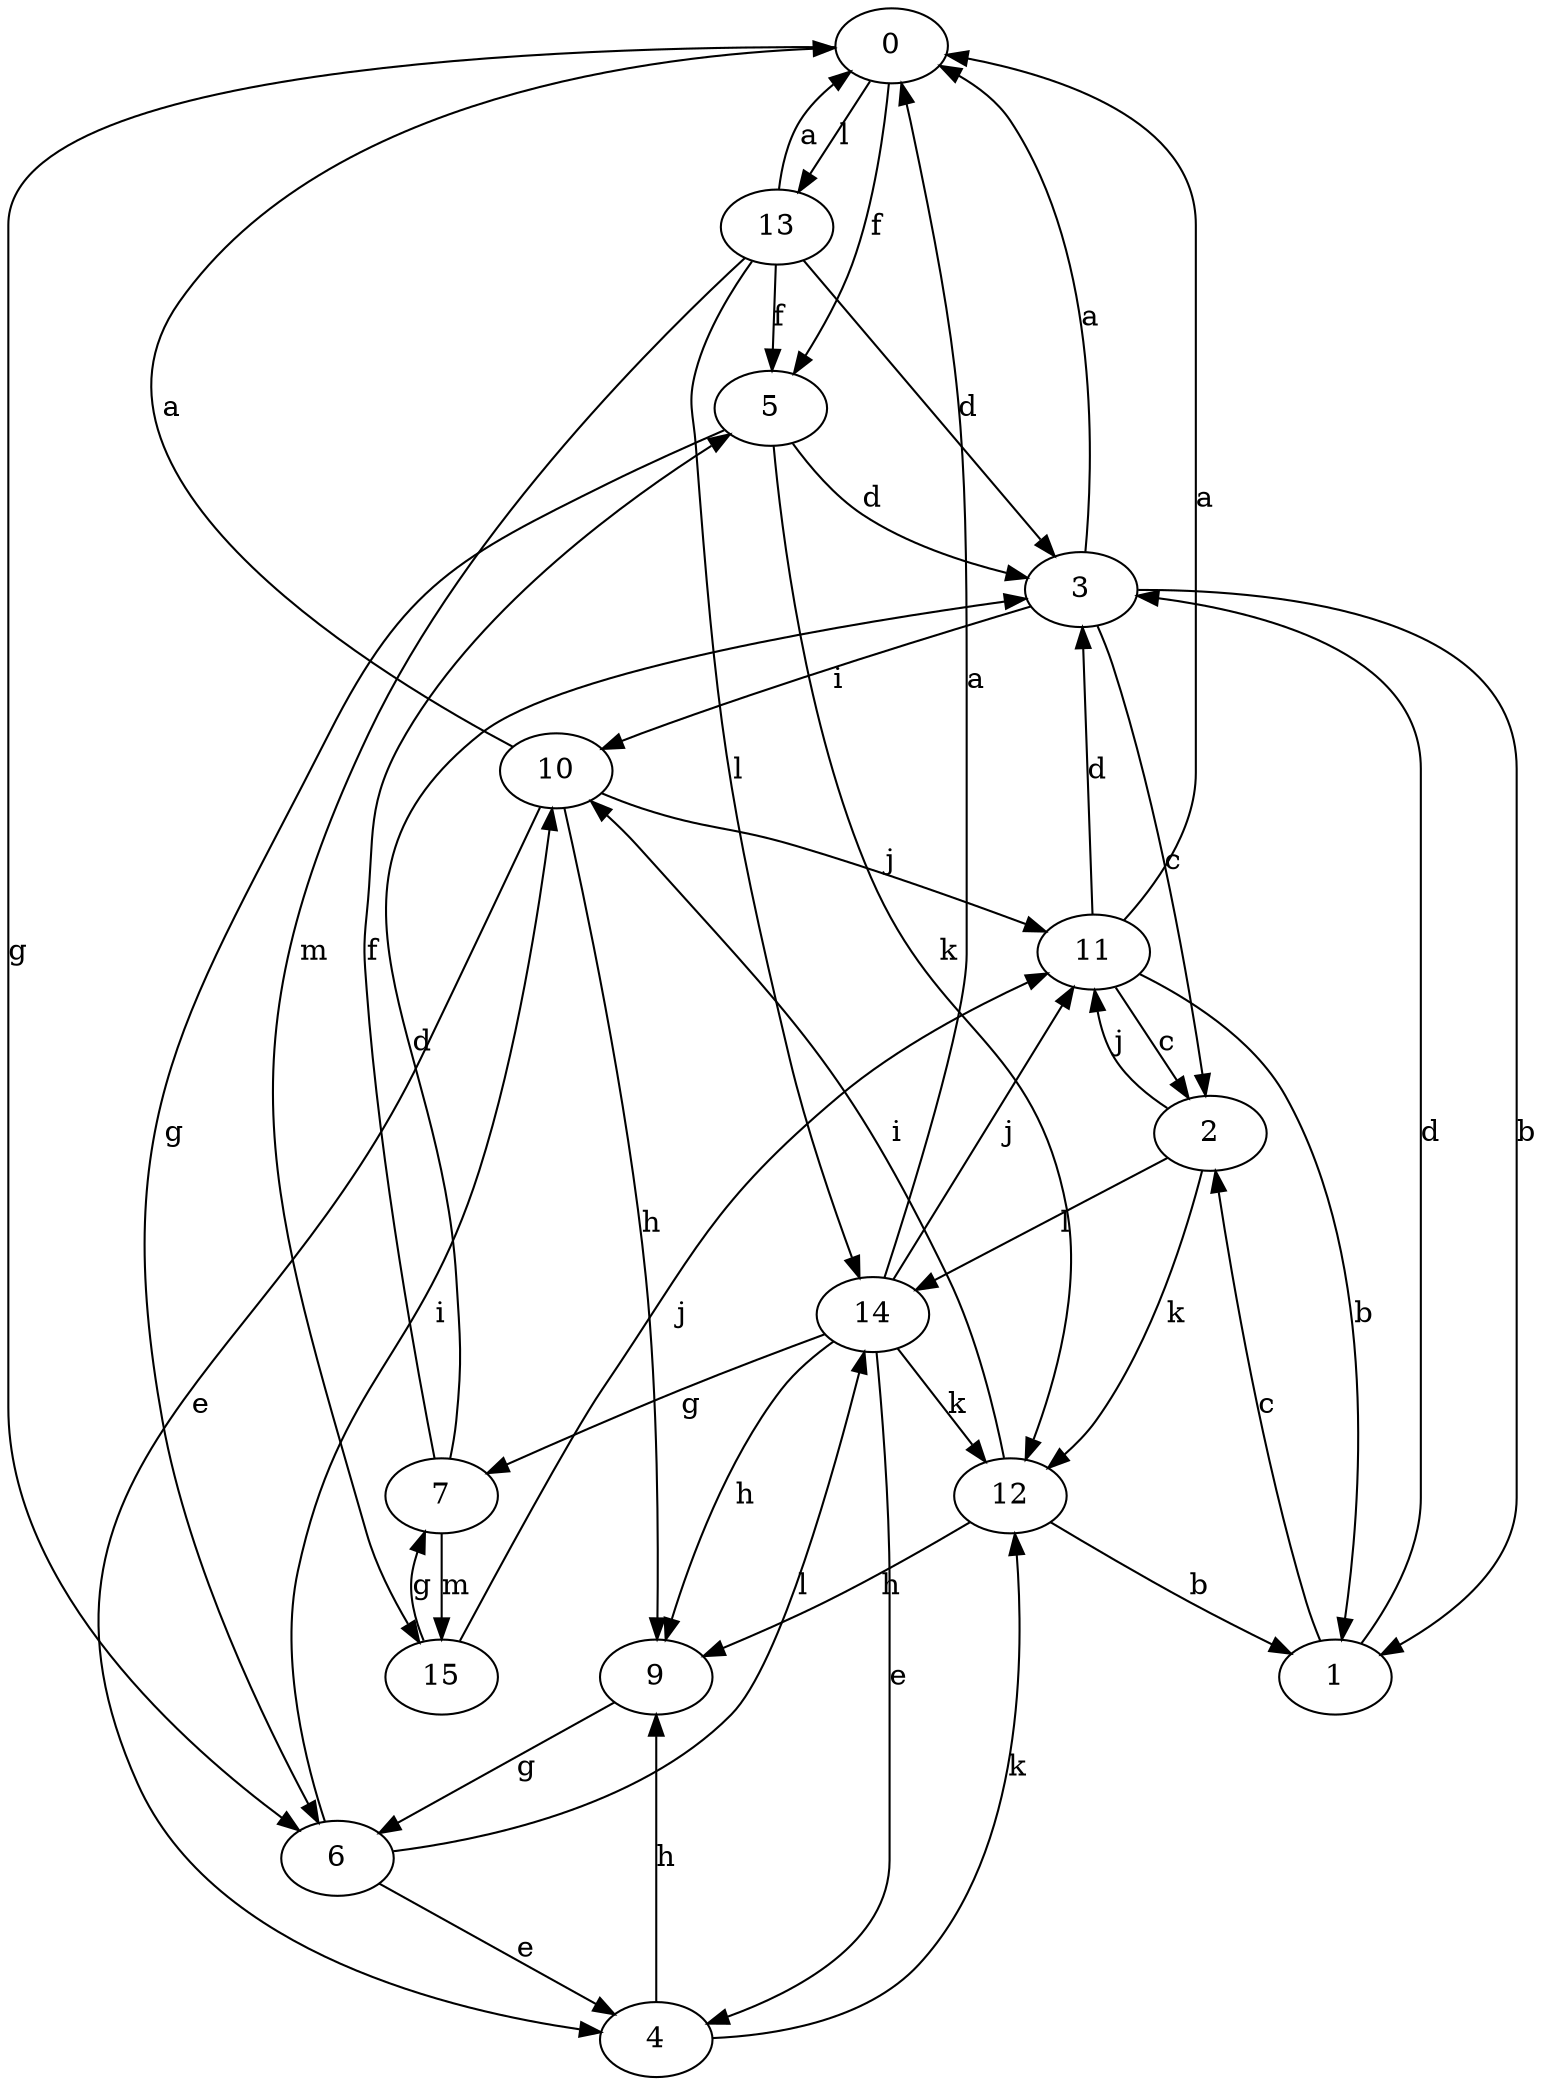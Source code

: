 strict digraph  {
0;
1;
2;
3;
4;
5;
6;
7;
9;
10;
11;
12;
13;
14;
15;
0 -> 5  [label=f];
0 -> 6  [label=g];
0 -> 13  [label=l];
1 -> 2  [label=c];
1 -> 3  [label=d];
2 -> 11  [label=j];
2 -> 12  [label=k];
2 -> 14  [label=l];
3 -> 0  [label=a];
3 -> 1  [label=b];
3 -> 2  [label=c];
3 -> 10  [label=i];
4 -> 9  [label=h];
4 -> 12  [label=k];
5 -> 3  [label=d];
5 -> 6  [label=g];
5 -> 12  [label=k];
6 -> 4  [label=e];
6 -> 10  [label=i];
6 -> 14  [label=l];
7 -> 3  [label=d];
7 -> 5  [label=f];
7 -> 15  [label=m];
9 -> 6  [label=g];
10 -> 0  [label=a];
10 -> 4  [label=e];
10 -> 9  [label=h];
10 -> 11  [label=j];
11 -> 0  [label=a];
11 -> 1  [label=b];
11 -> 2  [label=c];
11 -> 3  [label=d];
12 -> 1  [label=b];
12 -> 9  [label=h];
12 -> 10  [label=i];
13 -> 0  [label=a];
13 -> 3  [label=d];
13 -> 5  [label=f];
13 -> 14  [label=l];
13 -> 15  [label=m];
14 -> 0  [label=a];
14 -> 4  [label=e];
14 -> 7  [label=g];
14 -> 9  [label=h];
14 -> 11  [label=j];
14 -> 12  [label=k];
15 -> 7  [label=g];
15 -> 11  [label=j];
}
